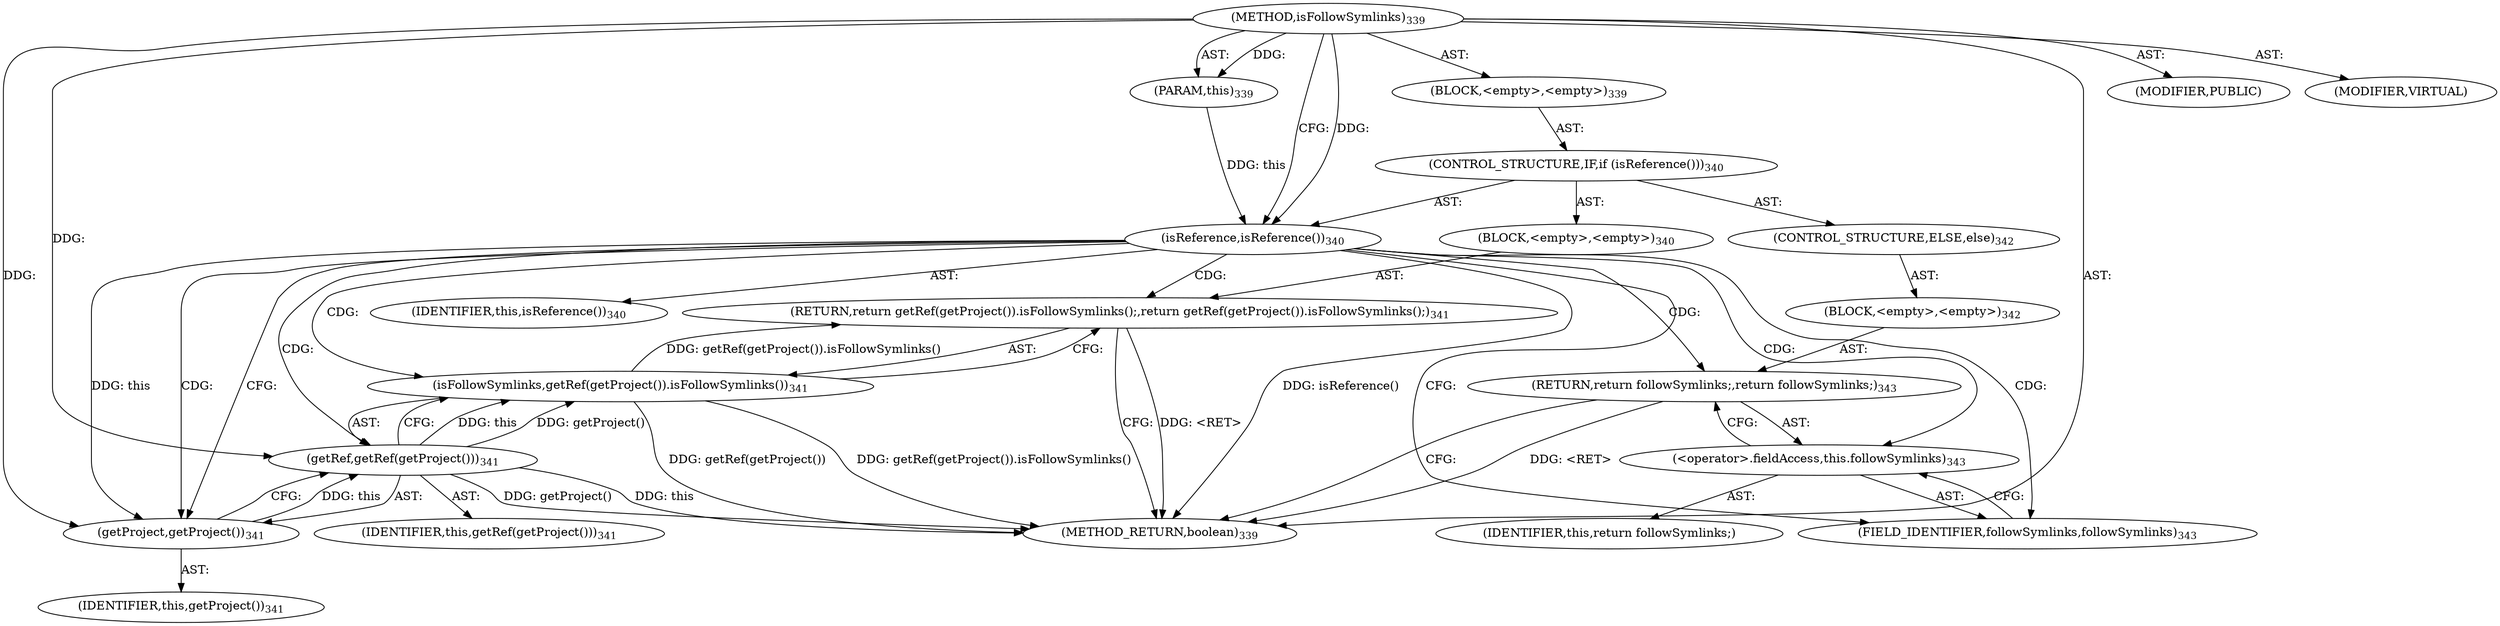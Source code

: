 digraph "isFollowSymlinks" {  
"111669149714" [label = <(METHOD,isFollowSymlinks)<SUB>339</SUB>> ]
"115964117008" [label = <(PARAM,this)<SUB>339</SUB>> ]
"25769803812" [label = <(BLOCK,&lt;empty&gt;,&lt;empty&gt;)<SUB>339</SUB>> ]
"47244640274" [label = <(CONTROL_STRUCTURE,IF,if (isReference()))<SUB>340</SUB>> ]
"30064771238" [label = <(isReference,isReference())<SUB>340</SUB>> ]
"68719476776" [label = <(IDENTIFIER,this,isReference())<SUB>340</SUB>> ]
"25769803813" [label = <(BLOCK,&lt;empty&gt;,&lt;empty&gt;)<SUB>340</SUB>> ]
"146028888071" [label = <(RETURN,return getRef(getProject()).isFollowSymlinks();,return getRef(getProject()).isFollowSymlinks();)<SUB>341</SUB>> ]
"30064771239" [label = <(isFollowSymlinks,getRef(getProject()).isFollowSymlinks())<SUB>341</SUB>> ]
"30064771240" [label = <(getRef,getRef(getProject()))<SUB>341</SUB>> ]
"68719476778" [label = <(IDENTIFIER,this,getRef(getProject()))<SUB>341</SUB>> ]
"30064771241" [label = <(getProject,getProject())<SUB>341</SUB>> ]
"68719476777" [label = <(IDENTIFIER,this,getProject())<SUB>341</SUB>> ]
"47244640275" [label = <(CONTROL_STRUCTURE,ELSE,else)<SUB>342</SUB>> ]
"25769803814" [label = <(BLOCK,&lt;empty&gt;,&lt;empty&gt;)<SUB>342</SUB>> ]
"146028888072" [label = <(RETURN,return followSymlinks;,return followSymlinks;)<SUB>343</SUB>> ]
"30064771242" [label = <(&lt;operator&gt;.fieldAccess,this.followSymlinks)<SUB>343</SUB>> ]
"68719476912" [label = <(IDENTIFIER,this,return followSymlinks;)> ]
"55834574898" [label = <(FIELD_IDENTIFIER,followSymlinks,followSymlinks)<SUB>343</SUB>> ]
"133143986219" [label = <(MODIFIER,PUBLIC)> ]
"133143986220" [label = <(MODIFIER,VIRTUAL)> ]
"128849018898" [label = <(METHOD_RETURN,boolean)<SUB>339</SUB>> ]
  "111669149714" -> "115964117008"  [ label = "AST: "] 
  "111669149714" -> "25769803812"  [ label = "AST: "] 
  "111669149714" -> "133143986219"  [ label = "AST: "] 
  "111669149714" -> "133143986220"  [ label = "AST: "] 
  "111669149714" -> "128849018898"  [ label = "AST: "] 
  "25769803812" -> "47244640274"  [ label = "AST: "] 
  "47244640274" -> "30064771238"  [ label = "AST: "] 
  "47244640274" -> "25769803813"  [ label = "AST: "] 
  "47244640274" -> "47244640275"  [ label = "AST: "] 
  "30064771238" -> "68719476776"  [ label = "AST: "] 
  "25769803813" -> "146028888071"  [ label = "AST: "] 
  "146028888071" -> "30064771239"  [ label = "AST: "] 
  "30064771239" -> "30064771240"  [ label = "AST: "] 
  "30064771240" -> "68719476778"  [ label = "AST: "] 
  "30064771240" -> "30064771241"  [ label = "AST: "] 
  "30064771241" -> "68719476777"  [ label = "AST: "] 
  "47244640275" -> "25769803814"  [ label = "AST: "] 
  "25769803814" -> "146028888072"  [ label = "AST: "] 
  "146028888072" -> "30064771242"  [ label = "AST: "] 
  "30064771242" -> "68719476912"  [ label = "AST: "] 
  "30064771242" -> "55834574898"  [ label = "AST: "] 
  "30064771238" -> "30064771241"  [ label = "CFG: "] 
  "30064771238" -> "55834574898"  [ label = "CFG: "] 
  "146028888071" -> "128849018898"  [ label = "CFG: "] 
  "30064771239" -> "146028888071"  [ label = "CFG: "] 
  "146028888072" -> "128849018898"  [ label = "CFG: "] 
  "30064771240" -> "30064771239"  [ label = "CFG: "] 
  "30064771242" -> "146028888072"  [ label = "CFG: "] 
  "30064771241" -> "30064771240"  [ label = "CFG: "] 
  "55834574898" -> "30064771242"  [ label = "CFG: "] 
  "111669149714" -> "30064771238"  [ label = "CFG: "] 
  "146028888072" -> "128849018898"  [ label = "DDG: &lt;RET&gt;"] 
  "146028888071" -> "128849018898"  [ label = "DDG: &lt;RET&gt;"] 
  "30064771238" -> "128849018898"  [ label = "DDG: isReference()"] 
  "30064771240" -> "128849018898"  [ label = "DDG: this"] 
  "30064771240" -> "128849018898"  [ label = "DDG: getProject()"] 
  "30064771239" -> "128849018898"  [ label = "DDG: getRef(getProject())"] 
  "30064771239" -> "128849018898"  [ label = "DDG: getRef(getProject()).isFollowSymlinks()"] 
  "111669149714" -> "115964117008"  [ label = "DDG: "] 
  "115964117008" -> "30064771238"  [ label = "DDG: this"] 
  "111669149714" -> "30064771238"  [ label = "DDG: "] 
  "30064771239" -> "146028888071"  [ label = "DDG: getRef(getProject()).isFollowSymlinks()"] 
  "30064771240" -> "30064771239"  [ label = "DDG: this"] 
  "30064771240" -> "30064771239"  [ label = "DDG: getProject()"] 
  "30064771241" -> "30064771240"  [ label = "DDG: this"] 
  "111669149714" -> "30064771240"  [ label = "DDG: "] 
  "30064771238" -> "30064771241"  [ label = "DDG: this"] 
  "111669149714" -> "30064771241"  [ label = "DDG: "] 
  "30064771238" -> "30064771240"  [ label = "CDG: "] 
  "30064771238" -> "30064771241"  [ label = "CDG: "] 
  "30064771238" -> "30064771239"  [ label = "CDG: "] 
  "30064771238" -> "146028888071"  [ label = "CDG: "] 
  "30064771238" -> "55834574898"  [ label = "CDG: "] 
  "30064771238" -> "146028888072"  [ label = "CDG: "] 
  "30064771238" -> "30064771242"  [ label = "CDG: "] 
}
